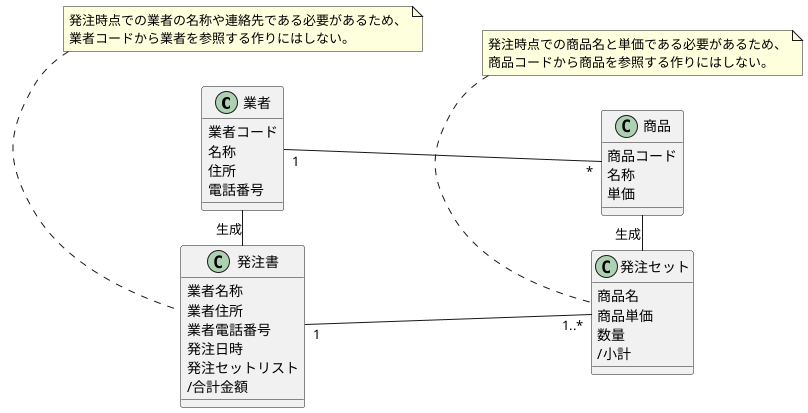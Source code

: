 @startuml Classes
left to right direction

class 業者 {
    業者コード
    名称
    住所
    電話番号
}

class 商品 {
    商品コード
    名称
    単価
}

class 発注セット {
    商品名
    商品単価
    数量
    /小計
}
note top of 発注セット
    発注時点での商品名と単価である必要があるため、
    商品コードから商品を参照する作りにはしない。
end note

class 発注書 {
    業者名称
    業者住所
    業者電話番号
    発注日時
    発注セットリスト
    /合計金額
}
note top of 発注書
    発注時点での業者の名称や連絡先である必要があるため、
    業者コードから業者を参照する作りにはしない。
end note

業者 "1" -- "*" 商品
発注書 "1" -- "1..*" 発注セット
業者 - "生成" 発注書
商品 - "生成" 発注セット
@end
